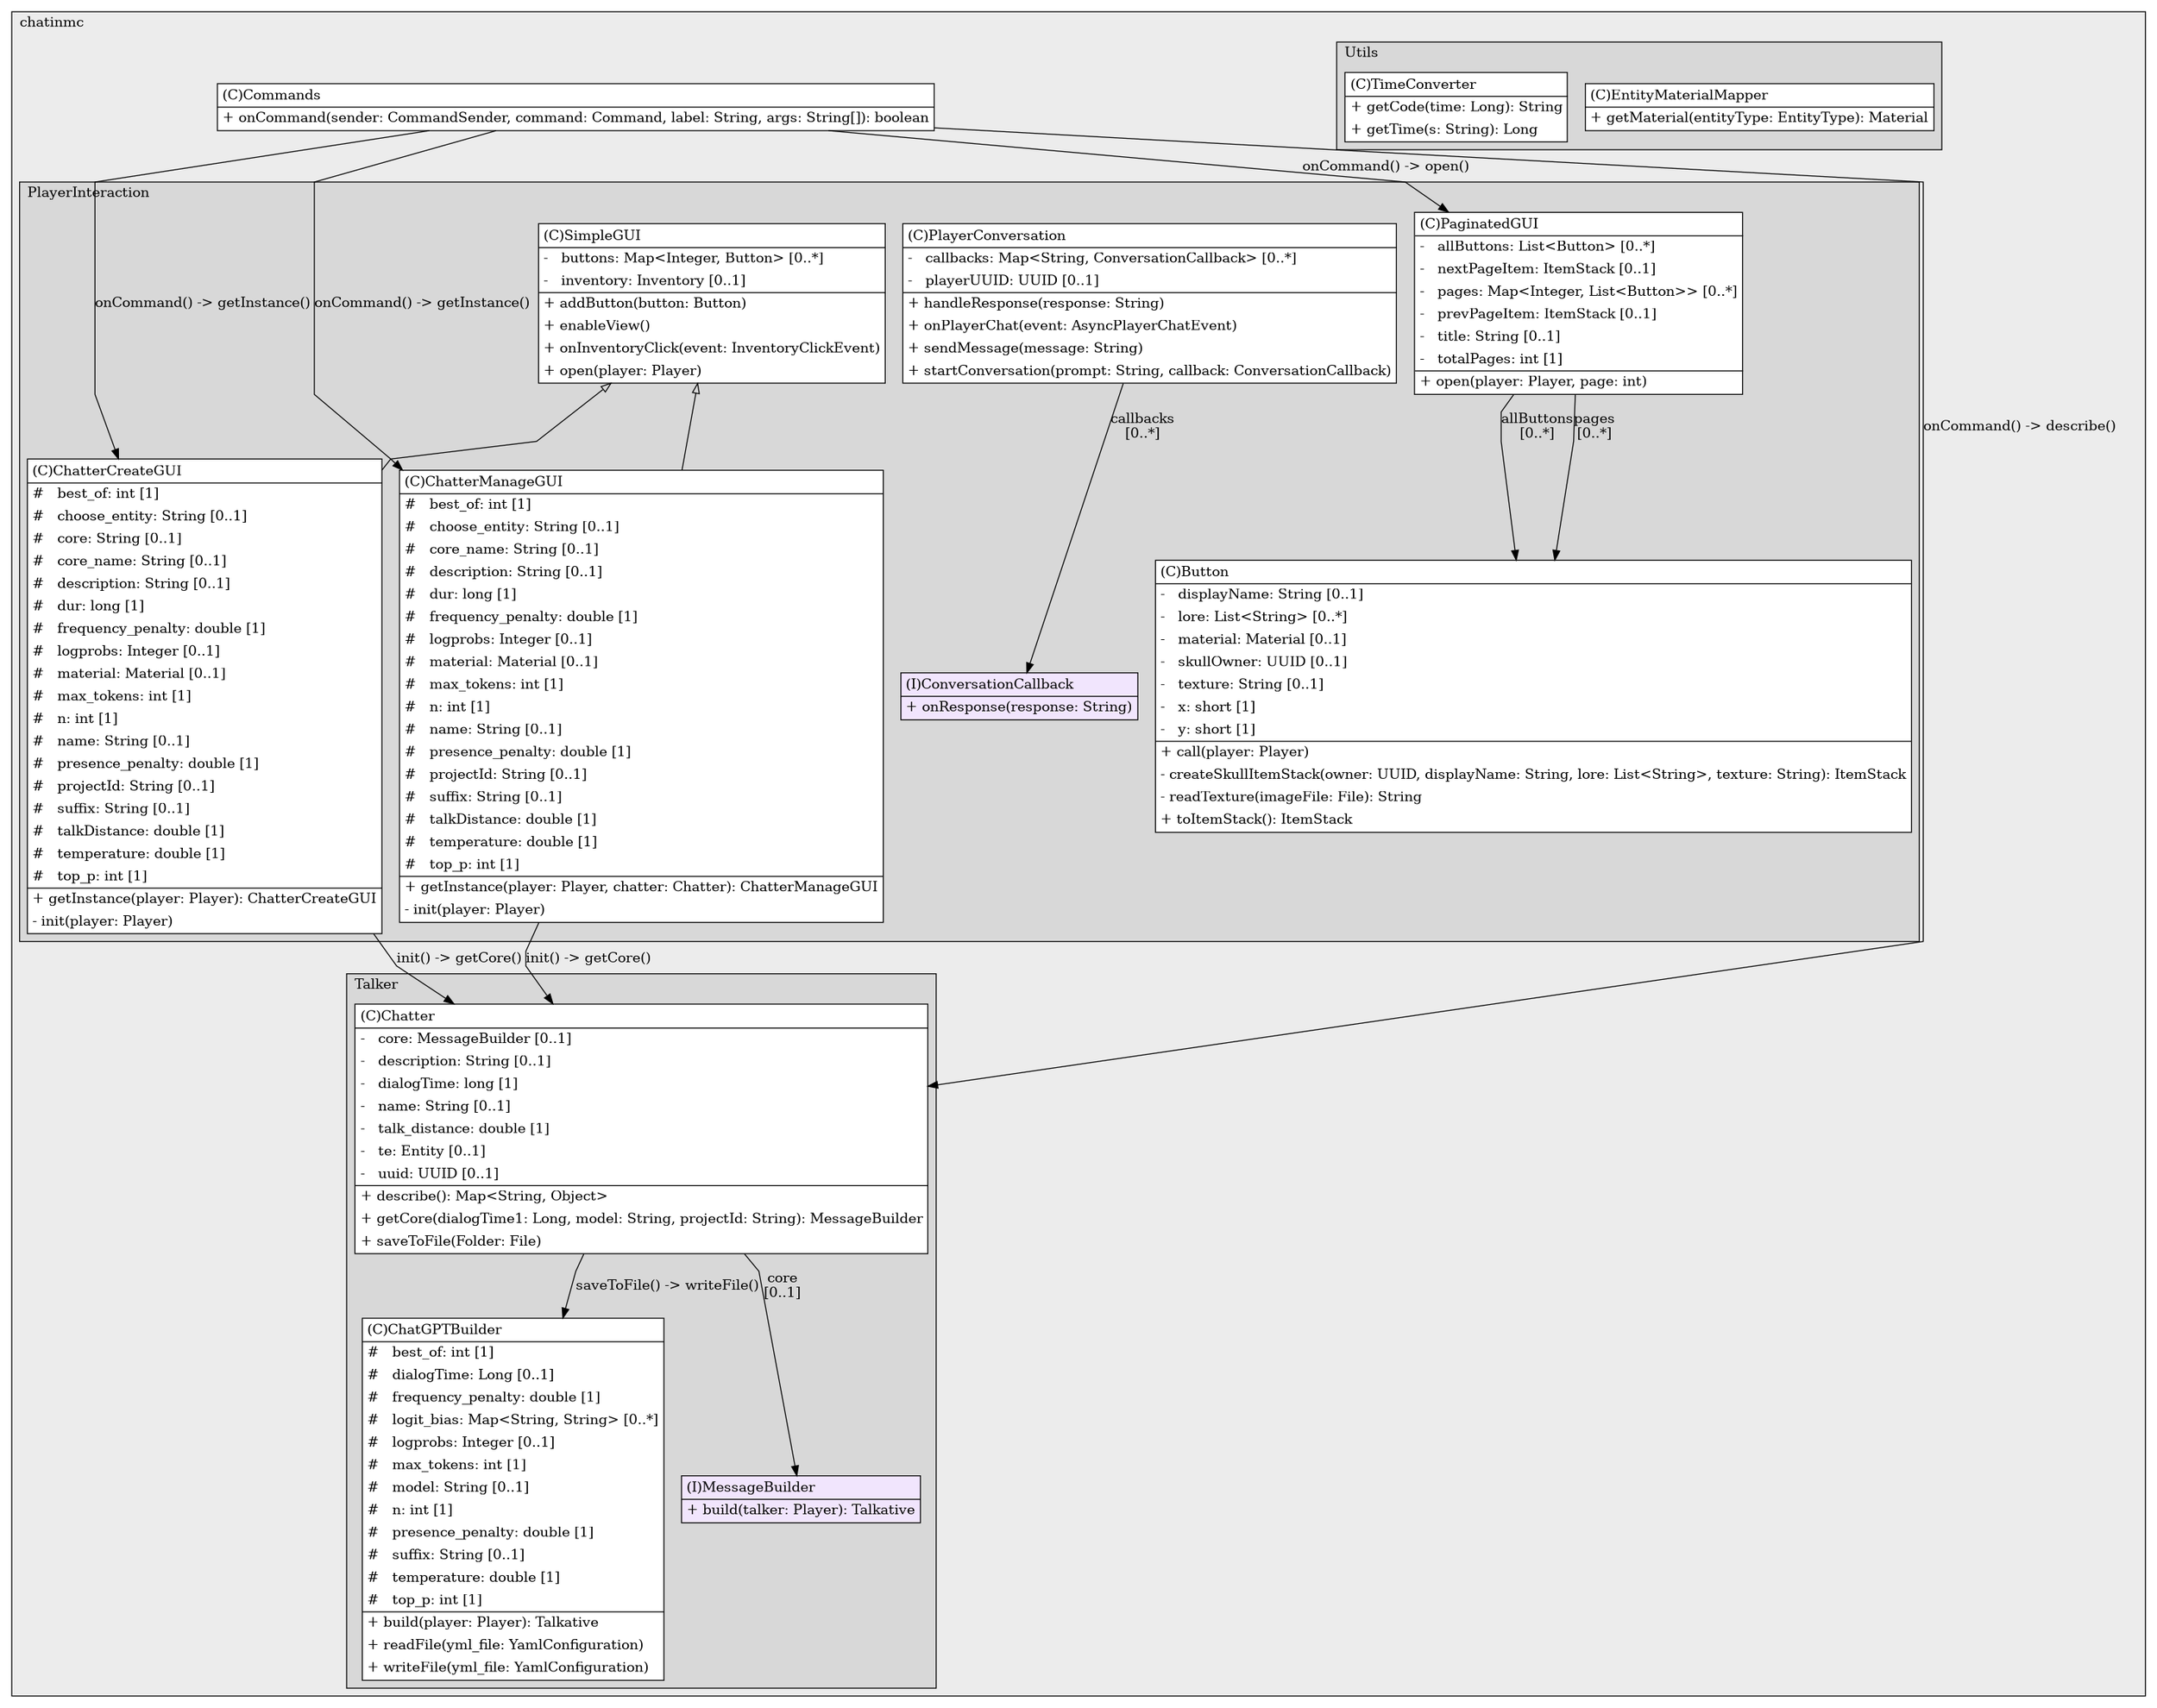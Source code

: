 @startuml

/' diagram meta data start
config=StructureConfiguration;
{
  "projectClassification": {
    "searchMode": "OpenProject", // OpenProject, AllProjects
    "includedProjects": "",
    "pathEndKeywords": "*.impl",
    "isClientPath": "",
    "isClientName": "",
    "isTestPath": "",
    "isTestName": "",
    "isMappingPath": "",
    "isMappingName": "",
    "isDataAccessPath": "",
    "isDataAccessName": "",
    "isDataStructurePath": "",
    "isDataStructureName": "",
    "isInterfaceStructuresPath": "",
    "isInterfaceStructuresName": "",
    "isEntryPointPath": "",
    "isEntryPointName": "",
    "treatFinalFieldsAsMandatory": false
  },
  "graphRestriction": {
    "classPackageExcludeFilter": "",
    "classPackageIncludeFilter": "",
    "classNameExcludeFilter": "",
    "classNameIncludeFilter": "",
    "methodNameExcludeFilter": "",
    "methodNameIncludeFilter": "",
    "removeByInheritance": "", // inheritance/annotation based filtering is done in a second step
    "removeByAnnotation": "",
    "removeByClassPackage": "", // cleanup the graph after inheritance/annotation based filtering is done
    "removeByClassName": "",
    "cutMappings": false,
    "cutEnum": true,
    "cutTests": true,
    "cutClient": true,
    "cutDataAccess": false,
    "cutInterfaceStructures": false,
    "cutDataStructures": false,
    "cutGetterAndSetter": true,
    "cutConstructors": true
  },
  "graphTraversal": {
    "forwardDepth": 3,
    "backwardDepth": 3,
    "classPackageExcludeFilter": "",
    "classPackageIncludeFilter": "",
    "classNameExcludeFilter": "",
    "classNameIncludeFilter": "",
    "methodNameExcludeFilter": "",
    "methodNameIncludeFilter": "",
    "hideMappings": false,
    "hideDataStructures": false,
    "hidePrivateMethods": true,
    "hideInterfaceCalls": false, // indirection: implementation -> interface (is hidden) -> implementation
    "onlyShowApplicationEntryPoints": false, // root node is included
    "useMethodCallsForStructureDiagram": "ForwardOnly" // ForwardOnly, BothDirections, No
  },
  "details": {
    "aggregation": "GroupByClass", // ByClass, GroupByClass, None
    "showClassGenericTypes": true,
    "showMethods": true,
    "showMethodParameterNames": true,
    "showMethodParameterTypes": true,
    "showMethodReturnType": true,
    "showPackageLevels": 2,
    "showDetailedClassStructure": true
  },
  "rootClass": "ltseed.chatinmc.Commands",
  "extensionCallbackMethod": "" // qualified.class.name#methodName - signature: public static String method(String)
}
diagram meta data end '/



digraph g {
    rankdir="TB"
    splines=polyline
    

'nodes 
subgraph cluster_1438026963 { 
   	label=chatinmc
	labeljust=l
	fillcolor="#ececec"
	style=filled
   
   Commands1813016792[
	label=<<TABLE BORDER="1" CELLBORDER="0" CELLPADDING="4" CELLSPACING="0">
<TR><TD ALIGN="LEFT" >(C)Commands</TD></TR>
<HR/>
<TR><TD ALIGN="LEFT" >+ onCommand(sender: CommandSender, command: Command, label: String, args: String[]): boolean</TD></TR>
</TABLE>>
	style=filled
	margin=0
	shape=plaintext
	fillcolor="#FFFFFF"
];

subgraph cluster_1966903370 { 
   	label=Utils
	labeljust=l
	fillcolor="#d8d8d8"
	style=filled
   
   EntityMaterialMapper685466037[
	label=<<TABLE BORDER="1" CELLBORDER="0" CELLPADDING="4" CELLSPACING="0">
<TR><TD ALIGN="LEFT" >(C)EntityMaterialMapper</TD></TR>
<HR/>
<TR><TD ALIGN="LEFT" >+ getMaterial(entityType: EntityType): Material</TD></TR>
</TABLE>>
	style=filled
	margin=0
	shape=plaintext
	fillcolor="#FFFFFF"
];

TimeConverter685466037[
	label=<<TABLE BORDER="1" CELLBORDER="0" CELLPADDING="4" CELLSPACING="0">
<TR><TD ALIGN="LEFT" >(C)TimeConverter</TD></TR>
<HR/>
<TR><TD ALIGN="LEFT" >+ getCode(time: Long): String</TD></TR>
<TR><TD ALIGN="LEFT" >+ getTime(s: String): Long</TD></TR>
</TABLE>>
	style=filled
	margin=0
	shape=plaintext
	fillcolor="#FFFFFF"
];
} 

subgraph cluster_470348790 { 
   	label=PlayerInteraction
	labeljust=l
	fillcolor="#d8d8d8"
	style=filled
   
   Button689662904[
	label=<<TABLE BORDER="1" CELLBORDER="0" CELLPADDING="4" CELLSPACING="0">
<TR><TD ALIGN="LEFT" >(C)Button</TD></TR>
<HR/>
<TR><TD ALIGN="LEFT" >-   displayName: String [0..1]</TD></TR>
<TR><TD ALIGN="LEFT" >-   lore: List&lt;String&gt; [0..*]</TD></TR>
<TR><TD ALIGN="LEFT" >-   material: Material [0..1]</TD></TR>
<TR><TD ALIGN="LEFT" >-   skullOwner: UUID [0..1]</TD></TR>
<TR><TD ALIGN="LEFT" >-   texture: String [0..1]</TD></TR>
<TR><TD ALIGN="LEFT" >-   x: short [1]</TD></TR>
<TR><TD ALIGN="LEFT" >-   y: short [1]</TD></TR>
<HR/>
<TR><TD ALIGN="LEFT" >+ call(player: Player)</TD></TR>
<TR><TD ALIGN="LEFT" >- createSkullItemStack(owner: UUID, displayName: String, lore: List&lt;String&gt;, texture: String): ItemStack</TD></TR>
<TR><TD ALIGN="LEFT" >- readTexture(imageFile: File): String</TD></TR>
<TR><TD ALIGN="LEFT" >+ toItemStack(): ItemStack</TD></TR>
</TABLE>>
	style=filled
	margin=0
	shape=plaintext
	fillcolor="#FFFFFF"
];

ChatterCreateGUI1411321477[
	label=<<TABLE BORDER="1" CELLBORDER="0" CELLPADDING="4" CELLSPACING="0">
<TR><TD ALIGN="LEFT" >(C)ChatterCreateGUI</TD></TR>
<HR/>
<TR><TD ALIGN="LEFT" >#   best_of: int [1]</TD></TR>
<TR><TD ALIGN="LEFT" >#   choose_entity: String [0..1]</TD></TR>
<TR><TD ALIGN="LEFT" >#   core: String [0..1]</TD></TR>
<TR><TD ALIGN="LEFT" >#   core_name: String [0..1]</TD></TR>
<TR><TD ALIGN="LEFT" >#   description: String [0..1]</TD></TR>
<TR><TD ALIGN="LEFT" >#   dur: long [1]</TD></TR>
<TR><TD ALIGN="LEFT" >#   frequency_penalty: double [1]</TD></TR>
<TR><TD ALIGN="LEFT" >#   logprobs: Integer [0..1]</TD></TR>
<TR><TD ALIGN="LEFT" >#   material: Material [0..1]</TD></TR>
<TR><TD ALIGN="LEFT" >#   max_tokens: int [1]</TD></TR>
<TR><TD ALIGN="LEFT" >#   n: int [1]</TD></TR>
<TR><TD ALIGN="LEFT" >#   name: String [0..1]</TD></TR>
<TR><TD ALIGN="LEFT" >#   presence_penalty: double [1]</TD></TR>
<TR><TD ALIGN="LEFT" >#   projectId: String [0..1]</TD></TR>
<TR><TD ALIGN="LEFT" >#   suffix: String [0..1]</TD></TR>
<TR><TD ALIGN="LEFT" >#   talkDistance: double [1]</TD></TR>
<TR><TD ALIGN="LEFT" >#   temperature: double [1]</TD></TR>
<TR><TD ALIGN="LEFT" >#   top_p: int [1]</TD></TR>
<HR/>
<TR><TD ALIGN="LEFT" >+ getInstance(player: Player): ChatterCreateGUI</TD></TR>
<TR><TD ALIGN="LEFT" >- init(player: Player)</TD></TR>
</TABLE>>
	style=filled
	margin=0
	shape=plaintext
	fillcolor="#FFFFFF"
];

ChatterManageGUI1411321477[
	label=<<TABLE BORDER="1" CELLBORDER="0" CELLPADDING="4" CELLSPACING="0">
<TR><TD ALIGN="LEFT" >(C)ChatterManageGUI</TD></TR>
<HR/>
<TR><TD ALIGN="LEFT" >#   best_of: int [1]</TD></TR>
<TR><TD ALIGN="LEFT" >#   choose_entity: String [0..1]</TD></TR>
<TR><TD ALIGN="LEFT" >#   core_name: String [0..1]</TD></TR>
<TR><TD ALIGN="LEFT" >#   description: String [0..1]</TD></TR>
<TR><TD ALIGN="LEFT" >#   dur: long [1]</TD></TR>
<TR><TD ALIGN="LEFT" >#   frequency_penalty: double [1]</TD></TR>
<TR><TD ALIGN="LEFT" >#   logprobs: Integer [0..1]</TD></TR>
<TR><TD ALIGN="LEFT" >#   material: Material [0..1]</TD></TR>
<TR><TD ALIGN="LEFT" >#   max_tokens: int [1]</TD></TR>
<TR><TD ALIGN="LEFT" >#   n: int [1]</TD></TR>
<TR><TD ALIGN="LEFT" >#   name: String [0..1]</TD></TR>
<TR><TD ALIGN="LEFT" >#   presence_penalty: double [1]</TD></TR>
<TR><TD ALIGN="LEFT" >#   projectId: String [0..1]</TD></TR>
<TR><TD ALIGN="LEFT" >#   suffix: String [0..1]</TD></TR>
<TR><TD ALIGN="LEFT" >#   talkDistance: double [1]</TD></TR>
<TR><TD ALIGN="LEFT" >#   temperature: double [1]</TD></TR>
<TR><TD ALIGN="LEFT" >#   top_p: int [1]</TD></TR>
<HR/>
<TR><TD ALIGN="LEFT" >+ getInstance(player: Player, chatter: Chatter): ChatterManageGUI</TD></TR>
<TR><TD ALIGN="LEFT" >- init(player: Player)</TD></TR>
</TABLE>>
	style=filled
	margin=0
	shape=plaintext
	fillcolor="#FFFFFF"
];

ConversationCallback2053031449[
	label=<<TABLE BORDER="1" CELLBORDER="0" CELLPADDING="4" CELLSPACING="0">
<TR><TD ALIGN="LEFT" >(I)ConversationCallback</TD></TR>
<HR/>
<TR><TD ALIGN="LEFT" >+ onResponse(response: String)</TD></TR>
</TABLE>>
	style=filled
	margin=0
	shape=plaintext
	fillcolor="#F1E5FD"
];

PaginatedGUI689662904[
	label=<<TABLE BORDER="1" CELLBORDER="0" CELLPADDING="4" CELLSPACING="0">
<TR><TD ALIGN="LEFT" >(C)PaginatedGUI</TD></TR>
<HR/>
<TR><TD ALIGN="LEFT" >-   allButtons: List&lt;Button&gt; [0..*]</TD></TR>
<TR><TD ALIGN="LEFT" >-   nextPageItem: ItemStack [0..1]</TD></TR>
<TR><TD ALIGN="LEFT" >-   pages: Map&lt;Integer, List&lt;Button&gt;&gt; [0..*]</TD></TR>
<TR><TD ALIGN="LEFT" >-   prevPageItem: ItemStack [0..1]</TD></TR>
<TR><TD ALIGN="LEFT" >-   title: String [0..1]</TD></TR>
<TR><TD ALIGN="LEFT" >-   totalPages: int [1]</TD></TR>
<HR/>
<TR><TD ALIGN="LEFT" >+ open(player: Player, page: int)</TD></TR>
</TABLE>>
	style=filled
	margin=0
	shape=plaintext
	fillcolor="#FFFFFF"
];

PlayerConversation1012394763[
	label=<<TABLE BORDER="1" CELLBORDER="0" CELLPADDING="4" CELLSPACING="0">
<TR><TD ALIGN="LEFT" >(C)PlayerConversation</TD></TR>
<HR/>
<TR><TD ALIGN="LEFT" >-   callbacks: Map&lt;String, ConversationCallback&gt; [0..*]</TD></TR>
<TR><TD ALIGN="LEFT" >-   playerUUID: UUID [0..1]</TD></TR>
<HR/>
<TR><TD ALIGN="LEFT" >+ handleResponse(response: String)</TD></TR>
<TR><TD ALIGN="LEFT" >+ onPlayerChat(event: AsyncPlayerChatEvent)</TD></TR>
<TR><TD ALIGN="LEFT" >+ sendMessage(message: String)</TD></TR>
<TR><TD ALIGN="LEFT" >+ startConversation(prompt: String, callback: ConversationCallback)</TD></TR>
</TABLE>>
	style=filled
	margin=0
	shape=plaintext
	fillcolor="#FFFFFF"
];

SimpleGUI689662904[
	label=<<TABLE BORDER="1" CELLBORDER="0" CELLPADDING="4" CELLSPACING="0">
<TR><TD ALIGN="LEFT" >(C)SimpleGUI</TD></TR>
<HR/>
<TR><TD ALIGN="LEFT" >-   buttons: Map&lt;Integer, Button&gt; [0..*]</TD></TR>
<TR><TD ALIGN="LEFT" >-   inventory: Inventory [0..1]</TD></TR>
<HR/>
<TR><TD ALIGN="LEFT" >+ addButton(button: Button)</TD></TR>
<TR><TD ALIGN="LEFT" >+ enableView()</TD></TR>
<TR><TD ALIGN="LEFT" >+ onInventoryClick(event: InventoryClickEvent)</TD></TR>
<TR><TD ALIGN="LEFT" >+ open(player: Player)</TD></TR>
</TABLE>>
	style=filled
	margin=0
	shape=plaintext
	fillcolor="#FFFFFF"
];
} 

subgraph cluster_890550284 { 
   	label=Talker
	labeljust=l
	fillcolor="#d8d8d8"
	style=filled
   
   ChatGPTBuilder1485060316[
	label=<<TABLE BORDER="1" CELLBORDER="0" CELLPADDING="4" CELLSPACING="0">
<TR><TD ALIGN="LEFT" >(C)ChatGPTBuilder</TD></TR>
<HR/>
<TR><TD ALIGN="LEFT" >#   best_of: int [1]</TD></TR>
<TR><TD ALIGN="LEFT" >#   dialogTime: Long [0..1]</TD></TR>
<TR><TD ALIGN="LEFT" >#   frequency_penalty: double [1]</TD></TR>
<TR><TD ALIGN="LEFT" >#   logit_bias: Map&lt;String, String&gt; [0..*]</TD></TR>
<TR><TD ALIGN="LEFT" >#   logprobs: Integer [0..1]</TD></TR>
<TR><TD ALIGN="LEFT" >#   max_tokens: int [1]</TD></TR>
<TR><TD ALIGN="LEFT" >#   model: String [0..1]</TD></TR>
<TR><TD ALIGN="LEFT" >#   n: int [1]</TD></TR>
<TR><TD ALIGN="LEFT" >#   presence_penalty: double [1]</TD></TR>
<TR><TD ALIGN="LEFT" >#   suffix: String [0..1]</TD></TR>
<TR><TD ALIGN="LEFT" >#   temperature: double [1]</TD></TR>
<TR><TD ALIGN="LEFT" >#   top_p: int [1]</TD></TR>
<HR/>
<TR><TD ALIGN="LEFT" >+ build(player: Player): Talkative</TD></TR>
<TR><TD ALIGN="LEFT" >+ readFile(yml_file: YamlConfiguration)</TD></TR>
<TR><TD ALIGN="LEFT" >+ writeFile(yml_file: YamlConfiguration)</TD></TR>
</TABLE>>
	style=filled
	margin=0
	shape=plaintext
	fillcolor="#FFFFFF"
];

Chatter179301375[
	label=<<TABLE BORDER="1" CELLBORDER="0" CELLPADDING="4" CELLSPACING="0">
<TR><TD ALIGN="LEFT" >(C)Chatter</TD></TR>
<HR/>
<TR><TD ALIGN="LEFT" >-   core: MessageBuilder [0..1]</TD></TR>
<TR><TD ALIGN="LEFT" >-   description: String [0..1]</TD></TR>
<TR><TD ALIGN="LEFT" >-   dialogTime: long [1]</TD></TR>
<TR><TD ALIGN="LEFT" >-   name: String [0..1]</TD></TR>
<TR><TD ALIGN="LEFT" >-   talk_distance: double [1]</TD></TR>
<TR><TD ALIGN="LEFT" >-   te: Entity [0..1]</TD></TR>
<TR><TD ALIGN="LEFT" >-   uuid: UUID [0..1]</TD></TR>
<HR/>
<TR><TD ALIGN="LEFT" >+ describe(): Map&lt;String, Object&gt;</TD></TR>
<TR><TD ALIGN="LEFT" >+ getCore(dialogTime1: Long, model: String, projectId: String): MessageBuilder</TD></TR>
<TR><TD ALIGN="LEFT" >+ saveToFile(Folder: File)</TD></TR>
</TABLE>>
	style=filled
	margin=0
	shape=plaintext
	fillcolor="#FFFFFF"
];

MessageBuilder179301375[
	label=<<TABLE BORDER="1" CELLBORDER="0" CELLPADDING="4" CELLSPACING="0">
<TR><TD ALIGN="LEFT" >(I)MessageBuilder</TD></TR>
<HR/>
<TR><TD ALIGN="LEFT" >+ build(talker: Player): Talkative</TD></TR>
</TABLE>>
	style=filled
	margin=0
	shape=plaintext
	fillcolor="#F1E5FD"
];
} 
} 

'edges    
Chatter179301375 -> ChatGPTBuilder1485060316[label="saveToFile() -> writeFile()"];
Chatter179301375 -> MessageBuilder179301375[label="core
[0..1]"];
ChatterCreateGUI1411321477 -> Chatter179301375[label="init() -> getCore()"];
ChatterManageGUI1411321477 -> Chatter179301375[label="init() -> getCore()"];
Commands1813016792 -> Chatter179301375[label="onCommand() -> describe()"];
Commands1813016792 -> ChatterCreateGUI1411321477[label="onCommand() -> getInstance()"];
Commands1813016792 -> ChatterManageGUI1411321477[label="onCommand() -> getInstance()"];
Commands1813016792 -> PaginatedGUI689662904[label="onCommand() -> open()"];
PaginatedGUI689662904 -> Button689662904[label="allButtons
[0..*]"];
PaginatedGUI689662904 -> Button689662904[label="pages
[0..*]"];
PlayerConversation1012394763 -> ConversationCallback2053031449[label="callbacks
[0..*]"];
SimpleGUI689662904 -> ChatterCreateGUI1411321477[arrowhead=none, arrowtail=empty, dir=both];
SimpleGUI689662904 -> ChatterManageGUI1411321477[arrowhead=none, arrowtail=empty, dir=both];
    
}
@enduml